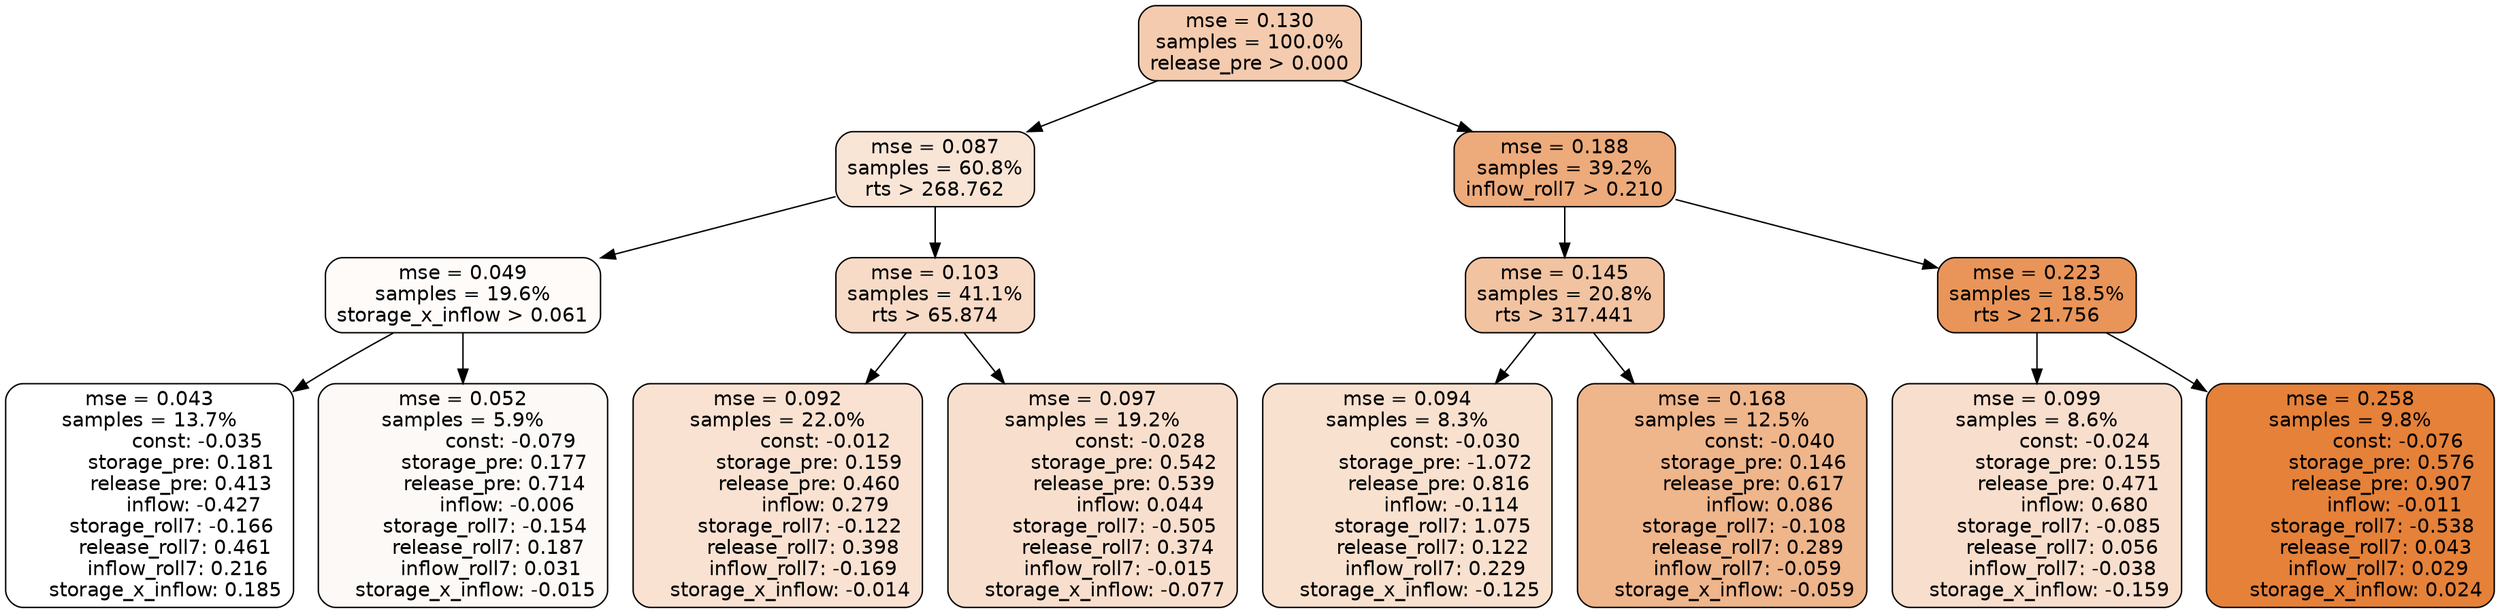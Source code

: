 digraph tree {
node [shape=rectangle, style="filled, rounded", color="black", fontname=helvetica] ;
edge [fontname=helvetica] ;
	"0" [label="mse = 0.130
samples = 100.0%
release_pre > 0.000", fillcolor="#f4cbae"]
	"1" [label="mse = 0.087
samples = 60.8%
rts > 268.762", fillcolor="#f9e5d6"]
	"8" [label="mse = 0.188
samples = 39.2%
inflow_roll7 > 0.210", fillcolor="#edaa7a"]
	"5" [label="mse = 0.049
samples = 19.6%
storage_x_inflow > 0.061", fillcolor="#fefbf9"]
	"2" [label="mse = 0.103
samples = 41.1%
rts > 65.874", fillcolor="#f7dbc7"]
	"9" [label="mse = 0.145
samples = 20.8%
rts > 317.441", fillcolor="#f2c3a1"]
	"12" [label="mse = 0.223
samples = 18.5%
rts > 21.756", fillcolor="#e99559"]
	"6" [label="mse = 0.043
samples = 13.7%
               const: -0.035
          storage_pre: 0.181
          release_pre: 0.413
              inflow: -0.427
       storage_roll7: -0.166
        release_roll7: 0.461
         inflow_roll7: 0.216
     storage_x_inflow: 0.185", fillcolor="#ffffff"]
	"7" [label="mse = 0.052
samples = 5.9%
               const: -0.079
          storage_pre: 0.177
          release_pre: 0.714
              inflow: -0.006
       storage_roll7: -0.154
        release_roll7: 0.187
         inflow_roll7: 0.031
    storage_x_inflow: -0.015", fillcolor="#fdf9f6"]
	"3" [label="mse = 0.092
samples = 22.0%
               const: -0.012
          storage_pre: 0.159
          release_pre: 0.460
               inflow: 0.279
       storage_roll7: -0.122
        release_roll7: 0.398
        inflow_roll7: -0.169
    storage_x_inflow: -0.014", fillcolor="#f9e2d2"]
	"4" [label="mse = 0.097
samples = 19.2%
               const: -0.028
          storage_pre: 0.542
          release_pre: 0.539
               inflow: 0.044
       storage_roll7: -0.505
        release_roll7: 0.374
        inflow_roll7: -0.015
    storage_x_inflow: -0.077", fillcolor="#f8dfcd"]
	"11" [label="mse = 0.094
samples = 8.3%
               const: -0.030
         storage_pre: -1.072
          release_pre: 0.816
              inflow: -0.114
        storage_roll7: 1.075
        release_roll7: 0.122
         inflow_roll7: 0.229
    storage_x_inflow: -0.125", fillcolor="#f8e1cf"]
	"10" [label="mse = 0.168
samples = 12.5%
               const: -0.040
          storage_pre: 0.146
          release_pre: 0.617
               inflow: 0.086
       storage_roll7: -0.108
        release_roll7: 0.289
        inflow_roll7: -0.059
    storage_x_inflow: -0.059", fillcolor="#efb58b"]
	"13" [label="mse = 0.099
samples = 8.6%
               const: -0.024
          storage_pre: 0.155
          release_pre: 0.471
               inflow: 0.680
       storage_roll7: -0.085
        release_roll7: 0.056
        inflow_roll7: -0.038
    storage_x_inflow: -0.159", fillcolor="#f8decc"]
	"14" [label="mse = 0.258
samples = 9.8%
               const: -0.076
          storage_pre: 0.576
          release_pre: 0.907
              inflow: -0.011
       storage_roll7: -0.538
        release_roll7: 0.043
         inflow_roll7: 0.029
     storage_x_inflow: 0.024", fillcolor="#e58139"]

	"0" -> "1"
	"0" -> "8"
	"1" -> "2"
	"1" -> "5"
	"8" -> "9"
	"8" -> "12"
	"5" -> "6"
	"5" -> "7"
	"2" -> "3"
	"2" -> "4"
	"9" -> "10"
	"9" -> "11"
	"12" -> "13"
	"12" -> "14"
}